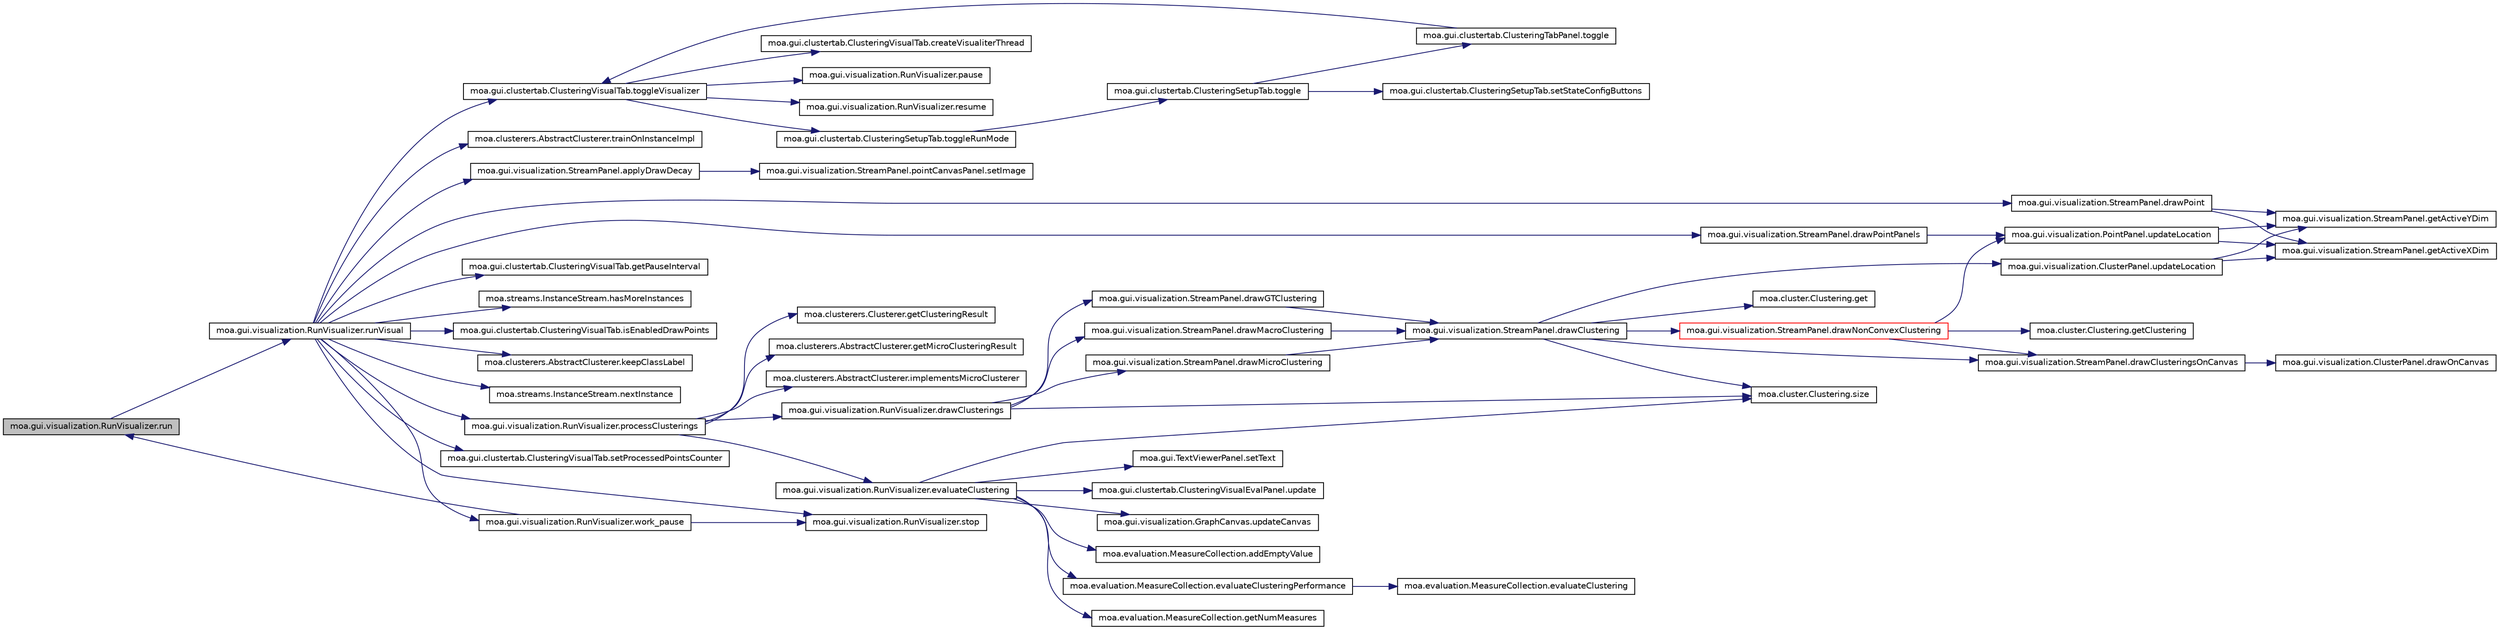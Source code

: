 digraph G
{
  edge [fontname="Helvetica",fontsize="10",labelfontname="Helvetica",labelfontsize="10"];
  node [fontname="Helvetica",fontsize="10",shape=record];
  rankdir=LR;
  Node1 [label="moa.gui.visualization.RunVisualizer.run",height=0.2,width=0.4,color="black", fillcolor="grey75", style="filled" fontcolor="black"];
  Node1 -> Node2 [color="midnightblue",fontsize="10",style="solid",fontname="Helvetica"];
  Node2 [label="moa.gui.visualization.RunVisualizer.runVisual",height=0.2,width=0.4,color="black", fillcolor="white", style="filled",URL="$classmoa_1_1gui_1_1visualization_1_1RunVisualizer.html#af40a82de4ae8183b09175d6e7f392203"];
  Node2 -> Node3 [color="midnightblue",fontsize="10",style="solid",fontname="Helvetica"];
  Node3 [label="moa.gui.visualization.StreamPanel.applyDrawDecay",height=0.2,width=0.4,color="black", fillcolor="white", style="filled",URL="$classmoa_1_1gui_1_1visualization_1_1StreamPanel.html#afe8f4c444ac7dda2c3de7a21bf29589a"];
  Node3 -> Node4 [color="midnightblue",fontsize="10",style="solid",fontname="Helvetica"];
  Node4 [label="moa.gui.visualization.StreamPanel.pointCanvasPanel.setImage",height=0.2,width=0.4,color="black", fillcolor="white", style="filled",URL="$classmoa_1_1gui_1_1visualization_1_1StreamPanel_1_1pointCanvasPanel.html#ad321a423f7b51f66078b44b8665f59c8"];
  Node2 -> Node5 [color="midnightblue",fontsize="10",style="solid",fontname="Helvetica"];
  Node5 [label="moa.gui.visualization.StreamPanel.drawPoint",height=0.2,width=0.4,color="black", fillcolor="white", style="filled",URL="$classmoa_1_1gui_1_1visualization_1_1StreamPanel.html#aea36ab8e2129f166ca290d1c5d3a8f72"];
  Node5 -> Node6 [color="midnightblue",fontsize="10",style="solid",fontname="Helvetica"];
  Node6 [label="moa.gui.visualization.StreamPanel.getActiveXDim",height=0.2,width=0.4,color="black", fillcolor="white", style="filled",URL="$classmoa_1_1gui_1_1visualization_1_1StreamPanel.html#a14e43e1367d234cf0ce7004760b24538"];
  Node5 -> Node7 [color="midnightblue",fontsize="10",style="solid",fontname="Helvetica"];
  Node7 [label="moa.gui.visualization.StreamPanel.getActiveYDim",height=0.2,width=0.4,color="black", fillcolor="white", style="filled",URL="$classmoa_1_1gui_1_1visualization_1_1StreamPanel.html#a5e93098655b1898d8158e2401ce272a6"];
  Node2 -> Node8 [color="midnightblue",fontsize="10",style="solid",fontname="Helvetica"];
  Node8 [label="moa.gui.visualization.StreamPanel.drawPointPanels",height=0.2,width=0.4,color="black", fillcolor="white", style="filled",URL="$classmoa_1_1gui_1_1visualization_1_1StreamPanel.html#a710cd8e02b5a54faf0775eaefcbca2af"];
  Node8 -> Node9 [color="midnightblue",fontsize="10",style="solid",fontname="Helvetica"];
  Node9 [label="moa.gui.visualization.PointPanel.updateLocation",height=0.2,width=0.4,color="black", fillcolor="white", style="filled",URL="$classmoa_1_1gui_1_1visualization_1_1PointPanel.html#aec4625c9dc5e2b5a98de4fc2e64f483b"];
  Node9 -> Node6 [color="midnightblue",fontsize="10",style="solid",fontname="Helvetica"];
  Node9 -> Node7 [color="midnightblue",fontsize="10",style="solid",fontname="Helvetica"];
  Node2 -> Node10 [color="midnightblue",fontsize="10",style="solid",fontname="Helvetica"];
  Node10 [label="moa.gui.clustertab.ClusteringVisualTab.getPauseInterval",height=0.2,width=0.4,color="black", fillcolor="white", style="filled",URL="$classmoa_1_1gui_1_1clustertab_1_1ClusteringVisualTab.html#a3bd3d1137d2891a44f50450f76bf2b42"];
  Node2 -> Node11 [color="midnightblue",fontsize="10",style="solid",fontname="Helvetica"];
  Node11 [label="moa.streams.InstanceStream.hasMoreInstances",height=0.2,width=0.4,color="black", fillcolor="white", style="filled",URL="$interfacemoa_1_1streams_1_1InstanceStream.html#adcce31f5a024f6a73e150da2d1d731df",tooltip="Gets whether this stream has more instances to output."];
  Node2 -> Node12 [color="midnightblue",fontsize="10",style="solid",fontname="Helvetica"];
  Node12 [label="moa.gui.clustertab.ClusteringVisualTab.isEnabledDrawPoints",height=0.2,width=0.4,color="black", fillcolor="white", style="filled",URL="$classmoa_1_1gui_1_1clustertab_1_1ClusteringVisualTab.html#af1e0b09666c119114bc6ee964f1c6cfd"];
  Node2 -> Node13 [color="midnightblue",fontsize="10",style="solid",fontname="Helvetica"];
  Node13 [label="moa.clusterers.AbstractClusterer.keepClassLabel",height=0.2,width=0.4,color="black", fillcolor="white", style="filled",URL="$classmoa_1_1clusterers_1_1AbstractClusterer.html#ae8c08d7bf4e054b9f58098e199a93bc1"];
  Node2 -> Node14 [color="midnightblue",fontsize="10",style="solid",fontname="Helvetica"];
  Node14 [label="moa.streams.InstanceStream.nextInstance",height=0.2,width=0.4,color="black", fillcolor="white", style="filled",URL="$interfacemoa_1_1streams_1_1InstanceStream.html#ae68c1c47c4dac2e591745a21e8cc120a",tooltip="Gets the next instance from this stream."];
  Node2 -> Node15 [color="midnightblue",fontsize="10",style="solid",fontname="Helvetica"];
  Node15 [label="moa.gui.visualization.RunVisualizer.processClusterings",height=0.2,width=0.4,color="black", fillcolor="white", style="filled",URL="$classmoa_1_1gui_1_1visualization_1_1RunVisualizer.html#ace13c1243d94edf61592e1d37dd14bd0"];
  Node15 -> Node16 [color="midnightblue",fontsize="10",style="solid",fontname="Helvetica"];
  Node16 [label="moa.gui.visualization.RunVisualizer.drawClusterings",height=0.2,width=0.4,color="black", fillcolor="white", style="filled",URL="$classmoa_1_1gui_1_1visualization_1_1RunVisualizer.html#a1a86658d48e37c8f62929b39a2982ce2"];
  Node16 -> Node17 [color="midnightblue",fontsize="10",style="solid",fontname="Helvetica"];
  Node17 [label="moa.gui.visualization.StreamPanel.drawGTClustering",height=0.2,width=0.4,color="black", fillcolor="white", style="filled",URL="$classmoa_1_1gui_1_1visualization_1_1StreamPanel.html#a8988185291e95b038cc3e2e12e837889"];
  Node17 -> Node18 [color="midnightblue",fontsize="10",style="solid",fontname="Helvetica"];
  Node18 [label="moa.gui.visualization.StreamPanel.drawClustering",height=0.2,width=0.4,color="black", fillcolor="white", style="filled",URL="$classmoa_1_1gui_1_1visualization_1_1StreamPanel.html#a168d88c5c0dc4fda9a2495e643bf7207"];
  Node18 -> Node19 [color="midnightblue",fontsize="10",style="solid",fontname="Helvetica"];
  Node19 [label="moa.gui.visualization.StreamPanel.drawClusteringsOnCanvas",height=0.2,width=0.4,color="black", fillcolor="white", style="filled",URL="$classmoa_1_1gui_1_1visualization_1_1StreamPanel.html#ad8d617ddac12a20717a4b7316d5421ac"];
  Node19 -> Node20 [color="midnightblue",fontsize="10",style="solid",fontname="Helvetica"];
  Node20 [label="moa.gui.visualization.ClusterPanel.drawOnCanvas",height=0.2,width=0.4,color="black", fillcolor="white", style="filled",URL="$classmoa_1_1gui_1_1visualization_1_1ClusterPanel.html#af2f352cc8e2c72525d034e8412d15173"];
  Node18 -> Node21 [color="midnightblue",fontsize="10",style="solid",fontname="Helvetica"];
  Node21 [label="moa.gui.visualization.StreamPanel.drawNonConvexClustering",height=0.2,width=0.4,color="red", fillcolor="white", style="filled",URL="$classmoa_1_1gui_1_1visualization_1_1StreamPanel.html#aef75fd4f2ff2510a374d1bcafe779a8c"];
  Node21 -> Node19 [color="midnightblue",fontsize="10",style="solid",fontname="Helvetica"];
  Node21 -> Node22 [color="midnightblue",fontsize="10",style="solid",fontname="Helvetica"];
  Node22 [label="moa.cluster.Clustering.getClustering",height=0.2,width=0.4,color="black", fillcolor="white", style="filled",URL="$classmoa_1_1cluster_1_1Clustering.html#a19a03f96dd3d8cedda1b74b5883735d7"];
  Node21 -> Node9 [color="midnightblue",fontsize="10",style="solid",fontname="Helvetica"];
  Node18 -> Node23 [color="midnightblue",fontsize="10",style="solid",fontname="Helvetica"];
  Node23 [label="moa.cluster.Clustering.get",height=0.2,width=0.4,color="black", fillcolor="white", style="filled",URL="$classmoa_1_1cluster_1_1Clustering.html#a6a66be9b90f5cb06b044da278cdf24c9",tooltip="remove a cluster from the clustering"];
  Node18 -> Node24 [color="midnightblue",fontsize="10",style="solid",fontname="Helvetica"];
  Node24 [label="moa.cluster.Clustering.size",height=0.2,width=0.4,color="black", fillcolor="white", style="filled",URL="$classmoa_1_1cluster_1_1Clustering.html#a054a386d94acf3b88574f061ab4c8d71"];
  Node18 -> Node25 [color="midnightblue",fontsize="10",style="solid",fontname="Helvetica"];
  Node25 [label="moa.gui.visualization.ClusterPanel.updateLocation",height=0.2,width=0.4,color="black", fillcolor="white", style="filled",URL="$classmoa_1_1gui_1_1visualization_1_1ClusterPanel.html#afc0cbde63e4c698bc149b2e593b28b90"];
  Node25 -> Node6 [color="midnightblue",fontsize="10",style="solid",fontname="Helvetica"];
  Node25 -> Node7 [color="midnightblue",fontsize="10",style="solid",fontname="Helvetica"];
  Node16 -> Node26 [color="midnightblue",fontsize="10",style="solid",fontname="Helvetica"];
  Node26 [label="moa.gui.visualization.StreamPanel.drawMacroClustering",height=0.2,width=0.4,color="black", fillcolor="white", style="filled",URL="$classmoa_1_1gui_1_1visualization_1_1StreamPanel.html#a10683b9b452d85b6b4fdd3802d664e1b"];
  Node26 -> Node18 [color="midnightblue",fontsize="10",style="solid",fontname="Helvetica"];
  Node16 -> Node27 [color="midnightblue",fontsize="10",style="solid",fontname="Helvetica"];
  Node27 [label="moa.gui.visualization.StreamPanel.drawMicroClustering",height=0.2,width=0.4,color="black", fillcolor="white", style="filled",URL="$classmoa_1_1gui_1_1visualization_1_1StreamPanel.html#af7da024f8470f4258f9a150013fa8253"];
  Node27 -> Node18 [color="midnightblue",fontsize="10",style="solid",fontname="Helvetica"];
  Node16 -> Node24 [color="midnightblue",fontsize="10",style="solid",fontname="Helvetica"];
  Node15 -> Node28 [color="midnightblue",fontsize="10",style="solid",fontname="Helvetica"];
  Node28 [label="moa.gui.visualization.RunVisualizer.evaluateClustering",height=0.2,width=0.4,color="black", fillcolor="white", style="filled",URL="$classmoa_1_1gui_1_1visualization_1_1RunVisualizer.html#ab5024409375ae4abae8f3883d9556e6c"];
  Node28 -> Node29 [color="midnightblue",fontsize="10",style="solid",fontname="Helvetica"];
  Node29 [label="moa.evaluation.MeasureCollection.addEmptyValue",height=0.2,width=0.4,color="black", fillcolor="white", style="filled",URL="$classmoa_1_1evaluation_1_1MeasureCollection.html#ad1f8bddce9d5d7494db1c58f96e1be73"];
  Node28 -> Node30 [color="midnightblue",fontsize="10",style="solid",fontname="Helvetica"];
  Node30 [label="moa.evaluation.MeasureCollection.evaluateClusteringPerformance",height=0.2,width=0.4,color="black", fillcolor="white", style="filled",URL="$classmoa_1_1evaluation_1_1MeasureCollection.html#a9d31b3c9b2692ba71825d3aa9593bdd7"];
  Node30 -> Node31 [color="midnightblue",fontsize="10",style="solid",fontname="Helvetica"];
  Node31 [label="moa.evaluation.MeasureCollection.evaluateClustering",height=0.2,width=0.4,color="black", fillcolor="white", style="filled",URL="$classmoa_1_1evaluation_1_1MeasureCollection.html#a892bfec6e7d40bae286b44a5515a5ea7"];
  Node28 -> Node32 [color="midnightblue",fontsize="10",style="solid",fontname="Helvetica"];
  Node32 [label="moa.evaluation.MeasureCollection.getNumMeasures",height=0.2,width=0.4,color="black", fillcolor="white", style="filled",URL="$classmoa_1_1evaluation_1_1MeasureCollection.html#aa21276cf4ecc9b8fd091d282975157ea"];
  Node28 -> Node33 [color="midnightblue",fontsize="10",style="solid",fontname="Helvetica"];
  Node33 [label="moa.gui.TextViewerPanel.setText",height=0.2,width=0.4,color="black", fillcolor="white", style="filled",URL="$classmoa_1_1gui_1_1TextViewerPanel.html#ac09cb6daf98fc5b812dd330a4eeb4b11"];
  Node28 -> Node24 [color="midnightblue",fontsize="10",style="solid",fontname="Helvetica"];
  Node28 -> Node34 [color="midnightblue",fontsize="10",style="solid",fontname="Helvetica"];
  Node34 [label="moa.gui.clustertab.ClusteringVisualEvalPanel.update",height=0.2,width=0.4,color="black", fillcolor="white", style="filled",URL="$classmoa_1_1gui_1_1clustertab_1_1ClusteringVisualEvalPanel.html#a6fdc6f11e31fbe611fb57acbbda0c944"];
  Node28 -> Node35 [color="midnightblue",fontsize="10",style="solid",fontname="Helvetica"];
  Node35 [label="moa.gui.visualization.GraphCanvas.updateCanvas",height=0.2,width=0.4,color="black", fillcolor="white", style="filled",URL="$classmoa_1_1gui_1_1visualization_1_1GraphCanvas.html#adc8ee0602dba6a004e742d018247d6d3"];
  Node15 -> Node36 [color="midnightblue",fontsize="10",style="solid",fontname="Helvetica"];
  Node36 [label="moa.clusterers.Clusterer.getClusteringResult",height=0.2,width=0.4,color="black", fillcolor="white", style="filled",URL="$interfacemoa_1_1clusterers_1_1Clusterer.html#a42f51032b2971880e321bfdde4dc6a78"];
  Node15 -> Node37 [color="midnightblue",fontsize="10",style="solid",fontname="Helvetica"];
  Node37 [label="moa.clusterers.AbstractClusterer.getMicroClusteringResult",height=0.2,width=0.4,color="black", fillcolor="white", style="filled",URL="$classmoa_1_1clusterers_1_1AbstractClusterer.html#a343d513d9e0b903f1f05c4100d00f5de"];
  Node15 -> Node38 [color="midnightblue",fontsize="10",style="solid",fontname="Helvetica"];
  Node38 [label="moa.clusterers.AbstractClusterer.implementsMicroClusterer",height=0.2,width=0.4,color="black", fillcolor="white", style="filled",URL="$classmoa_1_1clusterers_1_1AbstractClusterer.html#a44b484b54070fd34bcb36f01bd7b7b02"];
  Node2 -> Node39 [color="midnightblue",fontsize="10",style="solid",fontname="Helvetica"];
  Node39 [label="moa.gui.clustertab.ClusteringVisualTab.setProcessedPointsCounter",height=0.2,width=0.4,color="black", fillcolor="white", style="filled",URL="$classmoa_1_1gui_1_1clustertab_1_1ClusteringVisualTab.html#a8fe7097be854cdd49cc2732c5d8be236"];
  Node2 -> Node40 [color="midnightblue",fontsize="10",style="solid",fontname="Helvetica"];
  Node40 [label="moa.gui.visualization.RunVisualizer.stop",height=0.2,width=0.4,color="black", fillcolor="white", style="filled",URL="$classmoa_1_1gui_1_1visualization_1_1RunVisualizer.html#adba66b9eadb2be3bb1d4b639194b60b5"];
  Node2 -> Node41 [color="midnightblue",fontsize="10",style="solid",fontname="Helvetica"];
  Node41 [label="moa.gui.clustertab.ClusteringVisualTab.toggleVisualizer",height=0.2,width=0.4,color="black", fillcolor="white", style="filled",URL="$classmoa_1_1gui_1_1clustertab_1_1ClusteringVisualTab.html#a497313381a458c388bd10b35f374cd43"];
  Node41 -> Node42 [color="midnightblue",fontsize="10",style="solid",fontname="Helvetica"];
  Node42 [label="moa.gui.clustertab.ClusteringVisualTab.createVisualiterThread",height=0.2,width=0.4,color="black", fillcolor="white", style="filled",URL="$classmoa_1_1gui_1_1clustertab_1_1ClusteringVisualTab.html#a8eb25c61e56d8c268b1941ac076d3232"];
  Node41 -> Node43 [color="midnightblue",fontsize="10",style="solid",fontname="Helvetica"];
  Node43 [label="moa.gui.visualization.RunVisualizer.pause",height=0.2,width=0.4,color="black", fillcolor="white", style="filled",URL="$classmoa_1_1gui_1_1visualization_1_1RunVisualizer.html#acd732b022f6144867d41bf0a59b35b3d"];
  Node41 -> Node44 [color="midnightblue",fontsize="10",style="solid",fontname="Helvetica"];
  Node44 [label="moa.gui.visualization.RunVisualizer.resume",height=0.2,width=0.4,color="black", fillcolor="white", style="filled",URL="$classmoa_1_1gui_1_1visualization_1_1RunVisualizer.html#a47e9942bb4bfb92865dd3d819028bd77"];
  Node41 -> Node45 [color="midnightblue",fontsize="10",style="solid",fontname="Helvetica"];
  Node45 [label="moa.gui.clustertab.ClusteringSetupTab.toggleRunMode",height=0.2,width=0.4,color="black", fillcolor="white", style="filled",URL="$classmoa_1_1gui_1_1clustertab_1_1ClusteringSetupTab.html#a9e0c686b7a72d0d161c2de053c983fa7"];
  Node45 -> Node46 [color="midnightblue",fontsize="10",style="solid",fontname="Helvetica"];
  Node46 [label="moa.gui.clustertab.ClusteringSetupTab.toggle",height=0.2,width=0.4,color="black", fillcolor="white", style="filled",URL="$classmoa_1_1gui_1_1clustertab_1_1ClusteringSetupTab.html#ac7ff00dde0331c8163367e93307508d3"];
  Node46 -> Node47 [color="midnightblue",fontsize="10",style="solid",fontname="Helvetica"];
  Node47 [label="moa.gui.clustertab.ClusteringSetupTab.setStateConfigButtons",height=0.2,width=0.4,color="black", fillcolor="white", style="filled",URL="$classmoa_1_1gui_1_1clustertab_1_1ClusteringSetupTab.html#aeb9b84ec33ef617ce0753f5d7323cb7d"];
  Node46 -> Node48 [color="midnightblue",fontsize="10",style="solid",fontname="Helvetica"];
  Node48 [label="moa.gui.clustertab.ClusteringTabPanel.toggle",height=0.2,width=0.4,color="black", fillcolor="white", style="filled",URL="$classmoa_1_1gui_1_1clustertab_1_1ClusteringTabPanel.html#acb90c69f30e8660f0f9c91028b5054db"];
  Node48 -> Node41 [color="midnightblue",fontsize="10",style="solid",fontname="Helvetica"];
  Node2 -> Node49 [color="midnightblue",fontsize="10",style="solid",fontname="Helvetica"];
  Node49 [label="moa.clusterers.AbstractClusterer.trainOnInstanceImpl",height=0.2,width=0.4,color="black", fillcolor="white", style="filled",URL="$classmoa_1_1clusterers_1_1AbstractClusterer.html#aa430ff0355e2407231b5a1113733bba7"];
  Node2 -> Node50 [color="midnightblue",fontsize="10",style="solid",fontname="Helvetica"];
  Node50 [label="moa.gui.visualization.RunVisualizer.work_pause",height=0.2,width=0.4,color="black", fillcolor="white", style="filled",URL="$classmoa_1_1gui_1_1visualization_1_1RunVisualizer.html#ac7da17ff513eaf15f3f2fa147160c580"];
  Node50 -> Node1 [color="midnightblue",fontsize="10",style="solid",fontname="Helvetica"];
  Node50 -> Node40 [color="midnightblue",fontsize="10",style="solid",fontname="Helvetica"];
}
